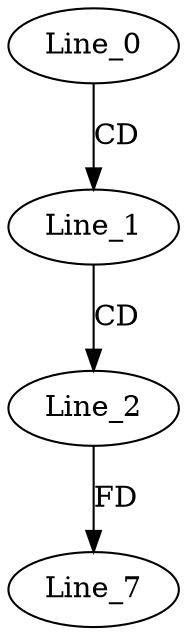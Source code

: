 digraph G {
  Line_0;
  Line_1;
  Line_2;
  Line_7;
  Line_0 -> Line_1 [ label="CD" ];
  Line_1 -> Line_2 [ label="CD" ];
  Line_2 -> Line_7 [ label="FD" ];
}
